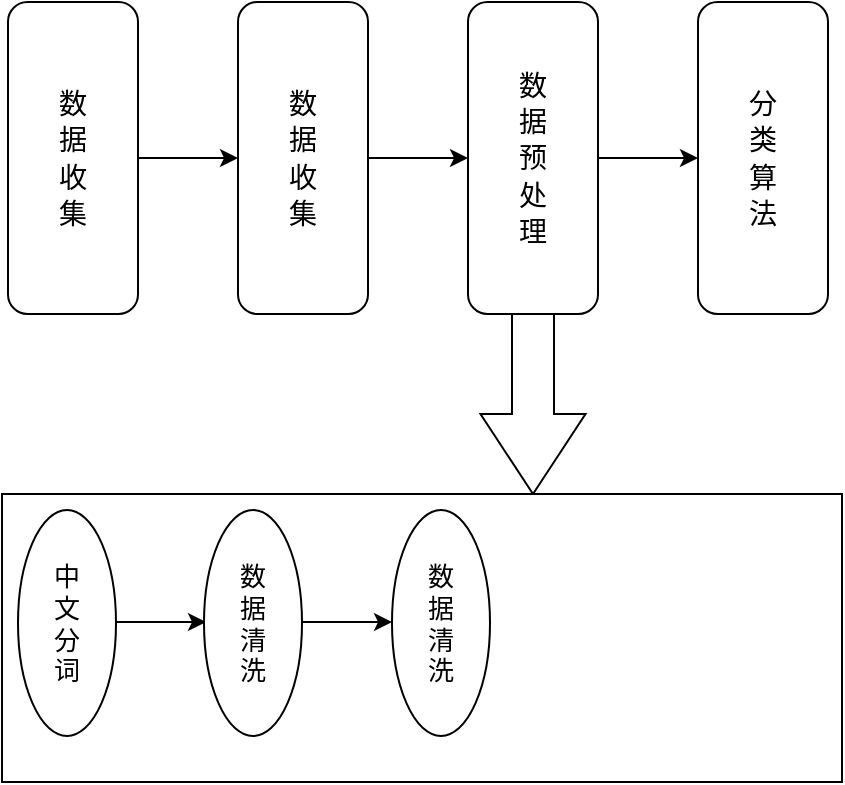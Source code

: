 <mxfile version="24.3.1" type="github">
  <diagram name="第 1 页" id="vmPLHQrTiqvJXLSUL57_">
    <mxGraphModel dx="1402" dy="569" grid="0" gridSize="10" guides="1" tooltips="1" connect="1" arrows="1" fold="1" page="0" pageScale="1" pageWidth="827" pageHeight="1169" math="0" shadow="0">
      <root>
        <mxCell id="0" />
        <mxCell id="1" parent="0" />
        <mxCell id="mYJCuAN_j3ZSUV2BkIeG-1" value="&lt;h3 style=&quot;line-height: 30%;&quot;&gt;&lt;span style=&quot;font-weight: normal;&quot;&gt;数&lt;/span&gt;&lt;/h3&gt;&lt;h3 style=&quot;line-height: 30%;&quot;&gt;&lt;span style=&quot;font-weight: normal;&quot;&gt;据&lt;/span&gt;&lt;/h3&gt;&lt;h3 style=&quot;line-height: 30%;&quot;&gt;&lt;span style=&quot;font-weight: normal;&quot;&gt;收&lt;/span&gt;&lt;/h3&gt;&lt;h3 style=&quot;line-height: 30%;&quot;&gt;&lt;span style=&quot;font-weight: normal;&quot;&gt;集&lt;/span&gt;&lt;/h3&gt;" style="rounded=1;whiteSpace=wrap;html=1;direction=north;align=center;" vertex="1" parent="1">
          <mxGeometry x="-185" y="150" width="65" height="156" as="geometry" />
        </mxCell>
        <mxCell id="mYJCuAN_j3ZSUV2BkIeG-3" value="" style="endArrow=classic;html=1;rounded=0;exitX=0.5;exitY=1;exitDx=0;exitDy=0;entryX=0.5;entryY=1;entryDx=0;entryDy=0;" edge="1" parent="1" source="mYJCuAN_j3ZSUV2BkIeG-1" target="mYJCuAN_j3ZSUV2BkIeG-6">
          <mxGeometry relative="1" as="geometry">
            <mxPoint x="-120" y="227.5" as="sourcePoint" />
            <mxPoint x="-70" y="228" as="targetPoint" />
            <Array as="points" />
          </mxGeometry>
        </mxCell>
        <mxCell id="mYJCuAN_j3ZSUV2BkIeG-6" value="&lt;h3 style=&quot;line-height: 30%;&quot;&gt;&lt;span style=&quot;font-weight: normal;&quot;&gt;数&lt;/span&gt;&lt;/h3&gt;&lt;h3 style=&quot;line-height: 30%;&quot;&gt;&lt;span style=&quot;font-weight: normal;&quot;&gt;据&lt;/span&gt;&lt;/h3&gt;&lt;h3 style=&quot;line-height: 30%;&quot;&gt;&lt;span style=&quot;font-weight: normal;&quot;&gt;预&lt;/span&gt;&lt;/h3&gt;&lt;h3 style=&quot;line-height: 30%;&quot;&gt;&lt;span style=&quot;font-weight: normal;&quot;&gt;处&lt;/span&gt;&lt;/h3&gt;&lt;h3 style=&quot;line-height: 30%;&quot;&gt;&lt;span style=&quot;font-weight: normal;&quot;&gt;理&lt;/span&gt;&lt;/h3&gt;" style="rounded=1;whiteSpace=wrap;html=1;direction=south;align=center;verticalAlign=middle;labelPosition=center;verticalLabelPosition=middle;" vertex="1" parent="1">
          <mxGeometry x="-70" y="150" width="65" height="156" as="geometry" />
        </mxCell>
        <mxCell id="mYJCuAN_j3ZSUV2BkIeG-7" value="" style="endArrow=classic;html=1;rounded=0;entryX=0.5;entryY=1;entryDx=0;entryDy=0;exitX=0.5;exitY=0;exitDx=0;exitDy=0;" edge="1" parent="1" source="mYJCuAN_j3ZSUV2BkIeG-6" target="mYJCuAN_j3ZSUV2BkIeG-9">
          <mxGeometry relative="1" as="geometry">
            <mxPoint x="-5" y="226.25" as="sourcePoint" />
            <mxPoint x="47" y="226" as="targetPoint" />
          </mxGeometry>
        </mxCell>
        <mxCell id="mYJCuAN_j3ZSUV2BkIeG-9" value="&lt;h3 style=&quot;line-height: 30%;&quot;&gt;&lt;span style=&quot;font-weight: 400;&quot;&gt;分&lt;/span&gt;&lt;/h3&gt;&lt;h3 style=&quot;line-height: 30%;&quot;&gt;&lt;span style=&quot;font-weight: 400;&quot;&gt;类&lt;/span&gt;&lt;/h3&gt;&lt;h3 style=&quot;line-height: 30%;&quot;&gt;&lt;span style=&quot;font-weight: 400;&quot;&gt;算&lt;/span&gt;&lt;/h3&gt;&lt;h3 style=&quot;line-height: 30%;&quot;&gt;&lt;span style=&quot;font-weight: 400;&quot;&gt;法&lt;/span&gt;&lt;/h3&gt;" style="rounded=1;whiteSpace=wrap;html=1;direction=south;align=center;verticalAlign=middle;labelPosition=center;verticalLabelPosition=middle;" vertex="1" parent="1">
          <mxGeometry x="45" y="150" width="65" height="156" as="geometry" />
        </mxCell>
        <mxCell id="mYJCuAN_j3ZSUV2BkIeG-11" value="&lt;h3 style=&quot;line-height: 30%;&quot;&gt;&lt;span style=&quot;font-weight: normal;&quot;&gt;数&lt;/span&gt;&lt;/h3&gt;&lt;h3 style=&quot;line-height: 30%;&quot;&gt;&lt;span style=&quot;font-weight: normal;&quot;&gt;据&lt;/span&gt;&lt;/h3&gt;&lt;h3 style=&quot;line-height: 30%;&quot;&gt;&lt;span style=&quot;font-weight: normal;&quot;&gt;收&lt;/span&gt;&lt;/h3&gt;&lt;h3 style=&quot;line-height: 30%;&quot;&gt;&lt;span style=&quot;font-weight: normal;&quot;&gt;集&lt;/span&gt;&lt;/h3&gt;" style="rounded=1;whiteSpace=wrap;html=1;direction=north;align=center;" vertex="1" parent="1">
          <mxGeometry x="-300" y="150" width="65" height="156" as="geometry" />
        </mxCell>
        <mxCell id="mYJCuAN_j3ZSUV2BkIeG-12" value="" style="endArrow=classic;html=1;rounded=0;entryX=0.5;entryY=0;entryDx=0;entryDy=0;exitX=0.5;exitY=1;exitDx=0;exitDy=0;" edge="1" parent="1" source="mYJCuAN_j3ZSUV2BkIeG-11" target="mYJCuAN_j3ZSUV2BkIeG-1">
          <mxGeometry relative="1" as="geometry">
            <mxPoint x="-235" y="228" as="sourcePoint" />
            <mxPoint x="-185" y="228" as="targetPoint" />
            <Array as="points" />
          </mxGeometry>
        </mxCell>
        <mxCell id="mYJCuAN_j3ZSUV2BkIeG-16" value="" style="html=1;shadow=0;dashed=0;align=center;verticalAlign=middle;shape=mxgraph.arrows2.arrow;dy=0.6;dx=40;direction=south;notch=0;" vertex="1" parent="1">
          <mxGeometry x="-63.75" y="306" width="52.5" height="90" as="geometry" />
        </mxCell>
        <mxCell id="mYJCuAN_j3ZSUV2BkIeG-18" value="" style="rounded=0;whiteSpace=wrap;html=1;" vertex="1" parent="1">
          <mxGeometry x="-303" y="396" width="420" height="144" as="geometry" />
        </mxCell>
        <mxCell id="mYJCuAN_j3ZSUV2BkIeG-20" value="&lt;font style=&quot;font-size: 13px;&quot;&gt;中&lt;/font&gt;&lt;div style=&quot;font-size: 13px;&quot;&gt;&lt;font style=&quot;font-size: 13px;&quot;&gt;文&lt;/font&gt;&lt;/div&gt;&lt;div style=&quot;font-size: 13px;&quot;&gt;&lt;font style=&quot;font-size: 13px;&quot;&gt;分&lt;/font&gt;&lt;/div&gt;&lt;div style=&quot;font-size: 13px;&quot;&gt;&lt;font style=&quot;font-size: 13px;&quot;&gt;词&lt;/font&gt;&lt;/div&gt;" style="ellipse;whiteSpace=wrap;html=1;direction=south;" vertex="1" parent="1">
          <mxGeometry x="-295" y="404" width="49" height="113" as="geometry" />
        </mxCell>
        <mxCell id="mYJCuAN_j3ZSUV2BkIeG-24" value="" style="endArrow=classic;html=1;rounded=0;" edge="1" parent="1">
          <mxGeometry relative="1" as="geometry">
            <mxPoint x="-246" y="460" as="sourcePoint" />
            <mxPoint x="-201" y="460" as="targetPoint" />
          </mxGeometry>
        </mxCell>
        <mxCell id="mYJCuAN_j3ZSUV2BkIeG-27" value="&lt;span style=&quot;font-size: 13px;&quot;&gt;数&lt;/span&gt;&lt;div&gt;&lt;span style=&quot;font-size: 13px;&quot;&gt;据&lt;/span&gt;&lt;/div&gt;&lt;div&gt;&lt;span style=&quot;font-size: 13px;&quot;&gt;清&lt;/span&gt;&lt;/div&gt;&lt;div&gt;&lt;span style=&quot;font-size: 13px;&quot;&gt;洗&lt;/span&gt;&lt;/div&gt;" style="ellipse;whiteSpace=wrap;html=1;direction=south;" vertex="1" parent="1">
          <mxGeometry x="-202" y="404" width="49" height="113" as="geometry" />
        </mxCell>
        <mxCell id="mYJCuAN_j3ZSUV2BkIeG-28" value="&lt;span style=&quot;font-size: 13px;&quot;&gt;数&lt;/span&gt;&lt;div&gt;&lt;span style=&quot;font-size: 13px;&quot;&gt;据&lt;/span&gt;&lt;/div&gt;&lt;div&gt;&lt;span style=&quot;font-size: 13px;&quot;&gt;清&lt;/span&gt;&lt;/div&gt;&lt;div&gt;&lt;span style=&quot;font-size: 13px;&quot;&gt;洗&lt;/span&gt;&lt;/div&gt;" style="ellipse;whiteSpace=wrap;html=1;direction=south;" vertex="1" parent="1">
          <mxGeometry x="-108" y="404" width="49" height="113" as="geometry" />
        </mxCell>
        <mxCell id="mYJCuAN_j3ZSUV2BkIeG-29" value="" style="endArrow=classic;html=1;rounded=0;" edge="1" parent="1">
          <mxGeometry relative="1" as="geometry">
            <mxPoint x="-153" y="460" as="sourcePoint" />
            <mxPoint x="-108" y="460" as="targetPoint" />
          </mxGeometry>
        </mxCell>
      </root>
    </mxGraphModel>
  </diagram>
</mxfile>
